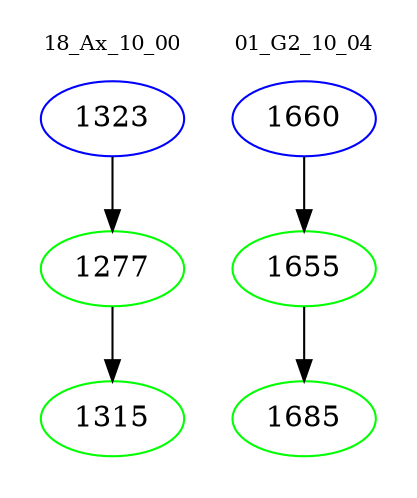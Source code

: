digraph{
subgraph cluster_0 {
color = white
label = "18_Ax_10_00";
fontsize=10;
T0_1323 [label="1323", color="blue"]
T0_1323 -> T0_1277 [color="black"]
T0_1277 [label="1277", color="green"]
T0_1277 -> T0_1315 [color="black"]
T0_1315 [label="1315", color="green"]
}
subgraph cluster_1 {
color = white
label = "01_G2_10_04";
fontsize=10;
T1_1660 [label="1660", color="blue"]
T1_1660 -> T1_1655 [color="black"]
T1_1655 [label="1655", color="green"]
T1_1655 -> T1_1685 [color="black"]
T1_1685 [label="1685", color="green"]
}
}
